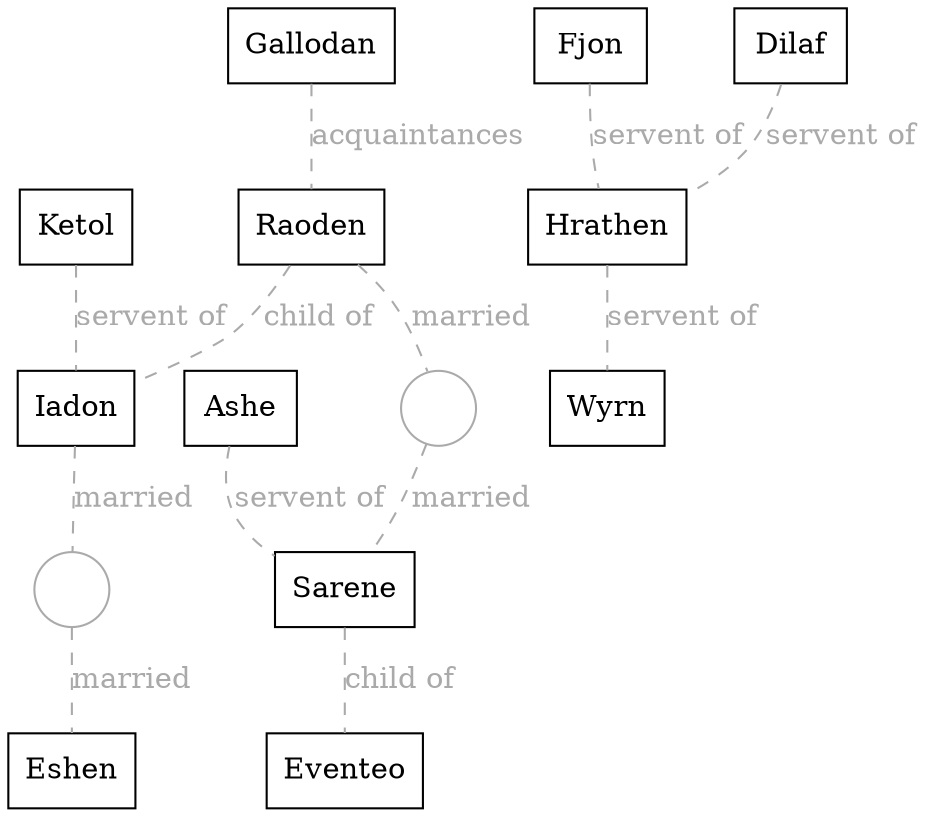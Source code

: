 digraph {
  // Global properties
  edge [dir=none, color="#AAAAAA", arrowhead="none"]
  compound=true

  // Characters
  subgraph Males {
    node [color="black", fillcolor="lightblue", shape="box"]
    Raoden
    Gallodan
    Eventeo
    Ashe
    Fjon
    Iadon
    Ketol
    Dilaf
    Hrathen
    Wyrn
  }
  subgraph Females {
    node [color="black", fillcolor="pink", shape="box"]
    Sarene
    Eshen
  }

  // Married
  edge [label="married", dir=none, color="#AAAAAA", arrowhead="none", style="dashed", fontcolor="#AAAAAA"]
  node [color="#AAAAAA", fillcolor="transparent" shape="circle" label=""]
  Iadon -> mar1 -> Eshen
  Raoden -> mar2 -> Sarene

  // Lovers
  edge [label="lovers", dir=none, color="#AAAAAA", arrowhead="none", style="dashed", fontcolor="#AAAAAA"]
  node [color="#AAAAAA", fillcolor="transparent" shape="circle" label=""]


  // Cousins
  edge [label="cousins", dir=none, color="#AAAAAA", arrowhead="none", fontcolor="#AAAAAA"]


  // Friends
  edge [label="friends", dir=none, color="#AAAAAA", arrowhead="none", fontcolor="#AAAAAA"]


  // Frenemies
  edge [label="frenemies", dir=none, color="#AAAAAA", arrowhead="none", fontcolor="#AAAAAA"]


  // Acquaintances
  edge [label="acquaintances", dir=none, color="#AAAAAA", arrowhead="none", fontcolor="#AAAAAA"]
  Gallodan -> Raoden

  // Child Of
  edge [label="child of", dir=forward, color="#AAAAAA", arrowhead="none", fontcolor="#AAAAAA"]
  Sarene -> Eventeo
  Raoden -> Iadon

  // Foster Child Of
  edge [label="foster child of", dir=forward, color="#AAAAAA", arrowhead="none", fontcolor="#AAAAAA"]


  // Lieutenant Of
  edge [label="lieutenant of", dir=forward, color="#AAAAAA", arrowhead="none", fontcolor="#AAAAAA"]


  // Servent Of
  edge [label="servent of", dir=forward, color="#AAAAAA", arrowhead="none", fontcolor="#AAAAAA"]
  Ketol -> Iadon
  Ashe -> Sarene
  Dilaf -> Hrathen
  Fjon -> Hrathen
  Hrathen -> Wyrn

  // Nephew Of
  edge [label="nephew of", dir=forward, color="#AAAAAA", arrowhead="none", fontcolor="#AAAAAA"]
}

